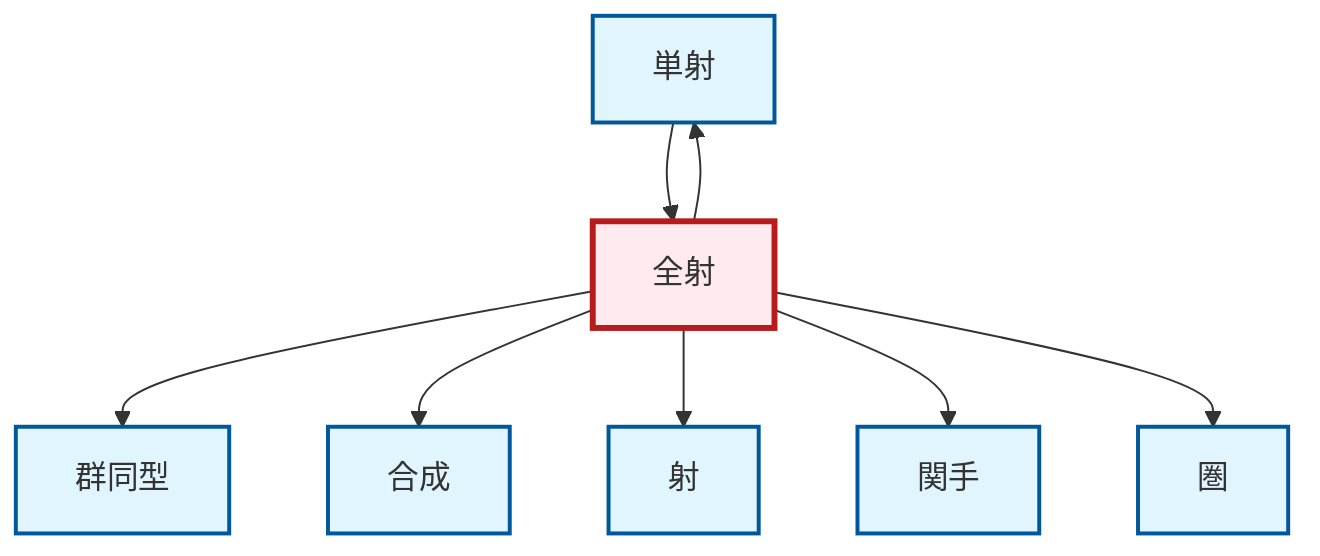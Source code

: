 graph TD
    classDef definition fill:#e1f5fe,stroke:#01579b,stroke-width:2px
    classDef theorem fill:#f3e5f5,stroke:#4a148c,stroke-width:2px
    classDef axiom fill:#fff3e0,stroke:#e65100,stroke-width:2px
    classDef example fill:#e8f5e9,stroke:#1b5e20,stroke-width:2px
    classDef current fill:#ffebee,stroke:#b71c1c,stroke-width:3px
    def-composition["合成"]:::definition
    def-isomorphism["群同型"]:::definition
    def-functor["関手"]:::definition
    def-monomorphism["単射"]:::definition
    def-epimorphism["全射"]:::definition
    def-category["圏"]:::definition
    def-morphism["射"]:::definition
    def-epimorphism --> def-isomorphism
    def-epimorphism --> def-composition
    def-epimorphism --> def-morphism
    def-monomorphism --> def-epimorphism
    def-epimorphism --> def-functor
    def-epimorphism --> def-monomorphism
    def-epimorphism --> def-category
    class def-epimorphism current